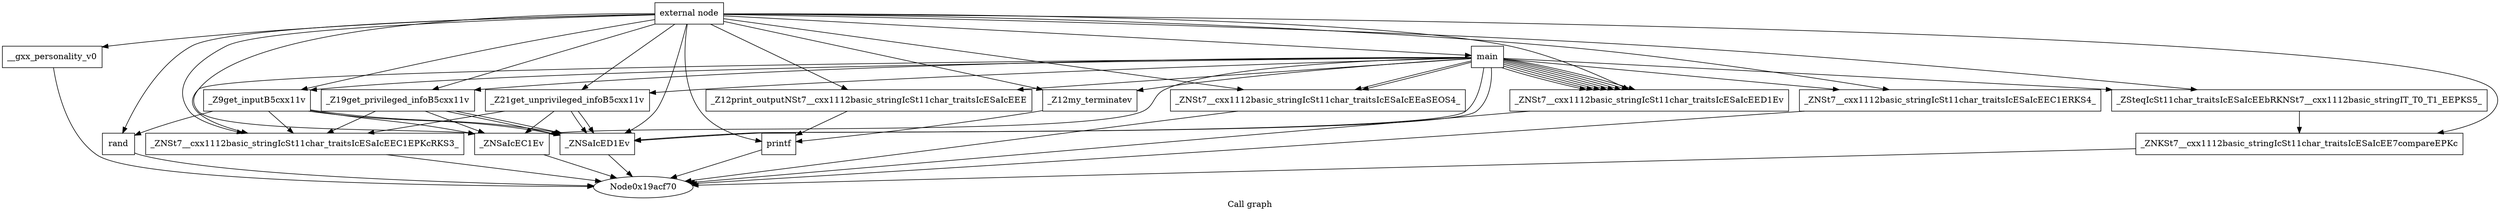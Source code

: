 digraph "Call graph" {
	label="Call graph";

	Node0x19acf40 [shape=record,label="{external node}"];
	Node0x19acf40 -> Node0x19acfe0;
	Node0x19acf40 -> Node0x19ad080;
	Node0x19acf40 -> Node0x19ad120;
	Node0x19acf40 -> Node0x19ad0b0;
	Node0x19acf40 -> Node0x19ad2a0;
	Node0x19acf40 -> Node0x19ad1d0;
	Node0x19acf40 -> Node0x19ad370;
	Node0x19acf40 -> Node0x19b64b0;
	Node0x19acf40 -> Node0x19b6520;
	Node0x19acf40 -> Node0x19b65d0;
	Node0x19acf40 -> Node0x19b66a0;
	Node0x19acf40 -> Node0x19b6740;
	Node0x19acf40 -> Node0x19b6770;
	Node0x19acf40 -> Node0x19b68b0;
	Node0x19acf40 -> Node0x19b6920;
	Node0x19acf40 -> Node0x19b6990;
	Node0x19acf40 -> Node0x19b6e10;
	Node0x19acfe0 [shape=record,label="{_Z9get_inputB5cxx11v}"];
	Node0x19acfe0 -> Node0x19ad080;
	Node0x19acfe0 -> Node0x19ad120;
	Node0x19acfe0 -> Node0x19ad0b0;
	Node0x19acfe0 -> Node0x19ad1d0;
	Node0x19acfe0 -> Node0x19ad1d0;
	Node0x19ad080 [shape=record,label="{rand}"];
	Node0x19ad080 -> Node0x19acf70;
	Node0x19b66a0 [shape=record,label="{_Z12my_terminatev}"];
	Node0x19b66a0 -> Node0x19b65d0;
	Node0x19ad370 [shape=record,label="{_Z19get_privileged_infoB5cxx11v}"];
	Node0x19ad370 -> Node0x19ad120;
	Node0x19ad370 -> Node0x19ad0b0;
	Node0x19ad370 -> Node0x19ad1d0;
	Node0x19ad370 -> Node0x19ad1d0;
	Node0x19ad120 [shape=record,label="{_ZNSaIcEC1Ev}"];
	Node0x19ad120 -> Node0x19acf70;
	Node0x19ad0b0 [shape=record,label="{_ZNSt7__cxx1112basic_stringIcSt11char_traitsIcESaIcEEC1EPKcRKS3_}"];
	Node0x19ad0b0 -> Node0x19acf70;
	Node0x19ad2a0 [shape=record,label="{__gxx_personality_v0}"];
	Node0x19ad2a0 -> Node0x19acf70;
	Node0x19ad1d0 [shape=record,label="{_ZNSaIcED1Ev}"];
	Node0x19ad1d0 -> Node0x19acf70;
	Node0x19b64b0 [shape=record,label="{_Z21get_unprivileged_infoB5cxx11v}"];
	Node0x19b64b0 -> Node0x19ad120;
	Node0x19b64b0 -> Node0x19ad0b0;
	Node0x19b64b0 -> Node0x19ad1d0;
	Node0x19b64b0 -> Node0x19ad1d0;
	Node0x19b6520 [shape=record,label="{_Z12print_outputNSt7__cxx1112basic_stringIcSt11char_traitsIcESaIcEEE}"];
	Node0x19b6520 -> Node0x19b65d0;
	Node0x19b65d0 [shape=record,label="{printf}"];
	Node0x19b65d0 -> Node0x19acf70;
	Node0x19b6740 [shape=record,label="{main}"];
	Node0x19b6740 -> Node0x19acfe0;
	Node0x19b6740 -> Node0x19ad120;
	Node0x19b6740 -> Node0x19ad0b0;
	Node0x19b6740 -> Node0x19ad1d0;
	Node0x19b6740 -> Node0x19b6770;
	Node0x19b6740 -> Node0x19ad370;
	Node0x19b6740 -> Node0x19b68b0;
	Node0x19b6740 -> Node0x19b6920;
	Node0x19b6740 -> Node0x19ad1d0;
	Node0x19b6740 -> Node0x19b64b0;
	Node0x19b6740 -> Node0x19b68b0;
	Node0x19b6740 -> Node0x19b6920;
	Node0x19b6740 -> Node0x19b6990;
	Node0x19b6740 -> Node0x19b6520;
	Node0x19b6740 -> Node0x19b6920;
	Node0x19b6740 -> Node0x19b66a0;
	Node0x19b6740 -> Node0x19b6920;
	Node0x19b6740 -> Node0x19b6920;
	Node0x19b6740 -> Node0x19b6920;
	Node0x19b6740 -> Node0x19b6920;
	Node0x19b6740 -> Node0x19b6920;
	Node0x19b6770 [shape=record,label="{_ZSteqIcSt11char_traitsIcESaIcEEbRKNSt7__cxx1112basic_stringIT_T0_T1_EEPKS5_}"];
	Node0x19b6770 -> Node0x19b6e10;
	Node0x19b68b0 [shape=record,label="{_ZNSt7__cxx1112basic_stringIcSt11char_traitsIcESaIcEEaSEOS4_}"];
	Node0x19b68b0 -> Node0x19acf70;
	Node0x19b6920 [shape=record,label="{_ZNSt7__cxx1112basic_stringIcSt11char_traitsIcESaIcEED1Ev}"];
	Node0x19b6920 -> Node0x19acf70;
	Node0x19b6990 [shape=record,label="{_ZNSt7__cxx1112basic_stringIcSt11char_traitsIcESaIcEEC1ERKS4_}"];
	Node0x19b6990 -> Node0x19acf70;
	Node0x19b6e10 [shape=record,label="{_ZNKSt7__cxx1112basic_stringIcSt11char_traitsIcESaIcEE7compareEPKc}"];
	Node0x19b6e10 -> Node0x19acf70;
}
